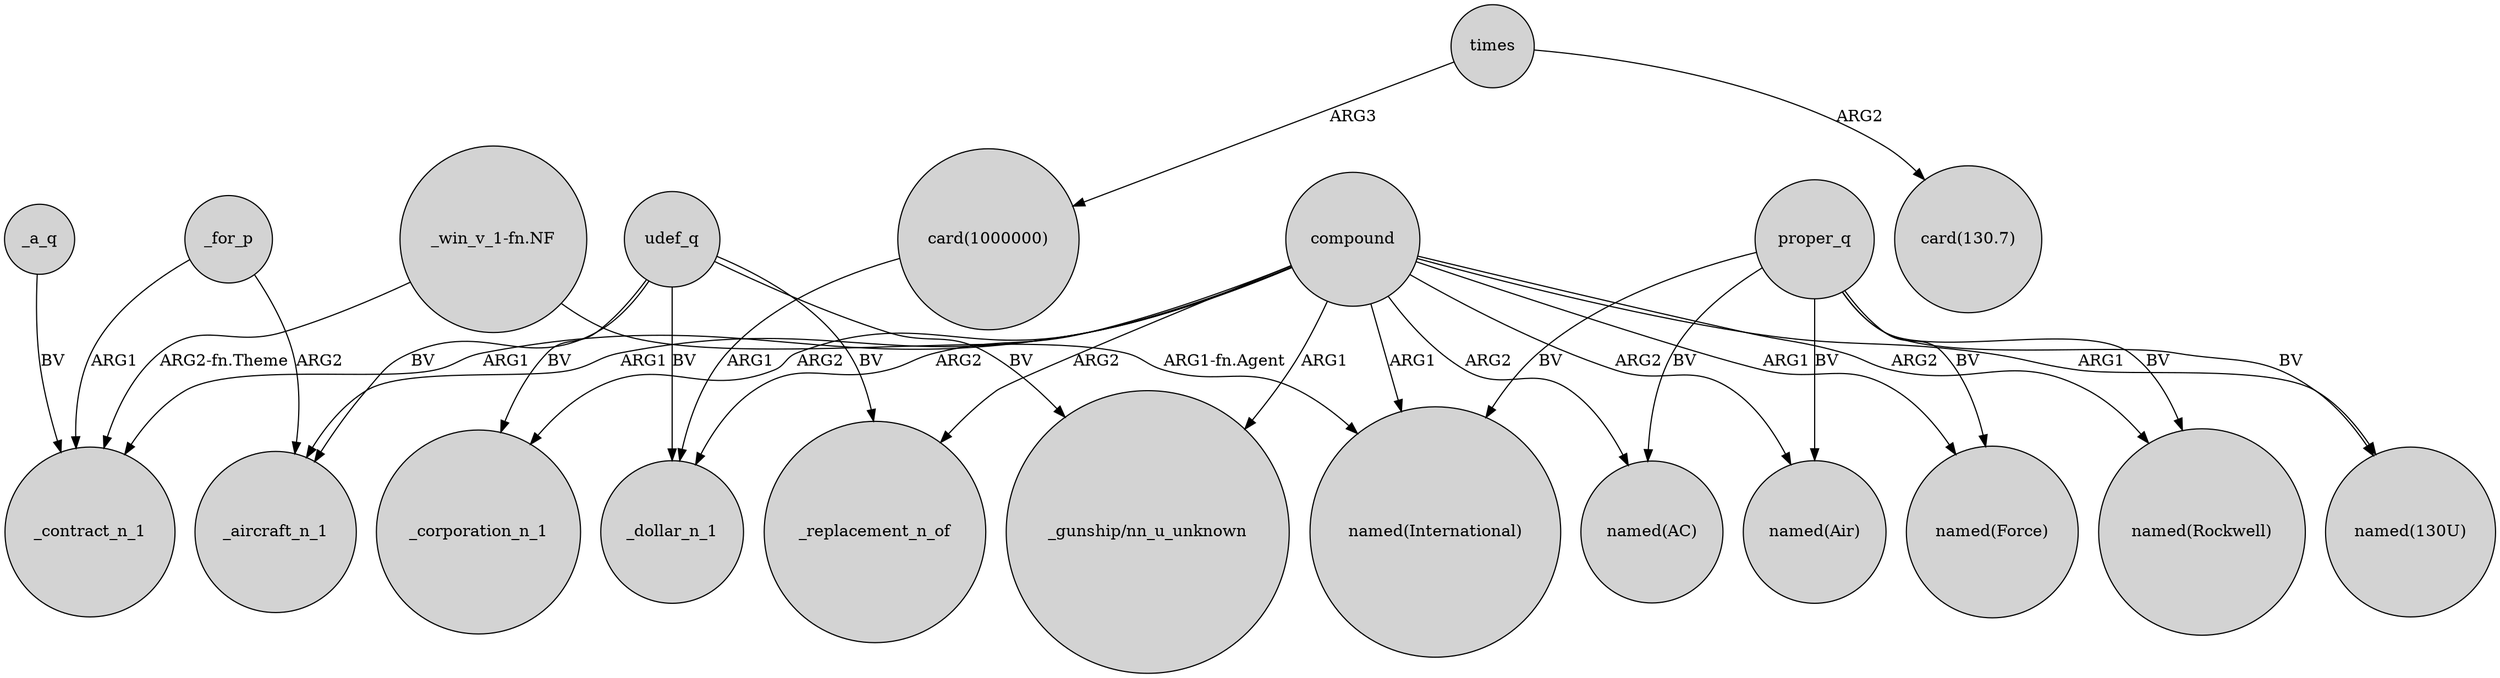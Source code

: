 digraph {
	node [shape=circle style=filled]
	compound -> "named(International)" [label=ARG1]
	"card(1000000)" -> _dollar_n_1 [label=ARG1]
	"_win_v_1-fn.NF" -> "named(International)" [label="ARG1-fn.Agent"]
	"_win_v_1-fn.NF" -> _contract_n_1 [label="ARG2-fn.Theme"]
	proper_q -> "named(AC)" [label=BV]
	proper_q -> "named(Air)" [label=BV]
	compound -> _corporation_n_1 [label=ARG2]
	compound -> "named(Air)" [label=ARG2]
	compound -> _aircraft_n_1 [label=ARG1]
	compound -> "named(Force)" [label=ARG1]
	compound -> "_gunship/nn_u_unknown" [label=ARG1]
	udef_q -> "_gunship/nn_u_unknown" [label=BV]
	_for_p -> _aircraft_n_1 [label=ARG2]
	compound -> _contract_n_1 [label=ARG1]
	_a_q -> _contract_n_1 [label=BV]
	proper_q -> "named(Force)" [label=BV]
	udef_q -> _aircraft_n_1 [label=BV]
	udef_q -> _corporation_n_1 [label=BV]
	times -> "card(130.7)" [label=ARG2]
	compound -> "named(Rockwell)" [label=ARG2]
	times -> "card(1000000)" [label=ARG3]
	compound -> "named(130U)" [label=ARG1]
	compound -> "named(AC)" [label=ARG2]
	proper_q -> "named(130U)" [label=BV]
	compound -> _replacement_n_of [label=ARG2]
	proper_q -> "named(Rockwell)" [label=BV]
	compound -> _dollar_n_1 [label=ARG2]
	_for_p -> _contract_n_1 [label=ARG1]
	udef_q -> _replacement_n_of [label=BV]
	udef_q -> _dollar_n_1 [label=BV]
	proper_q -> "named(International)" [label=BV]
}
